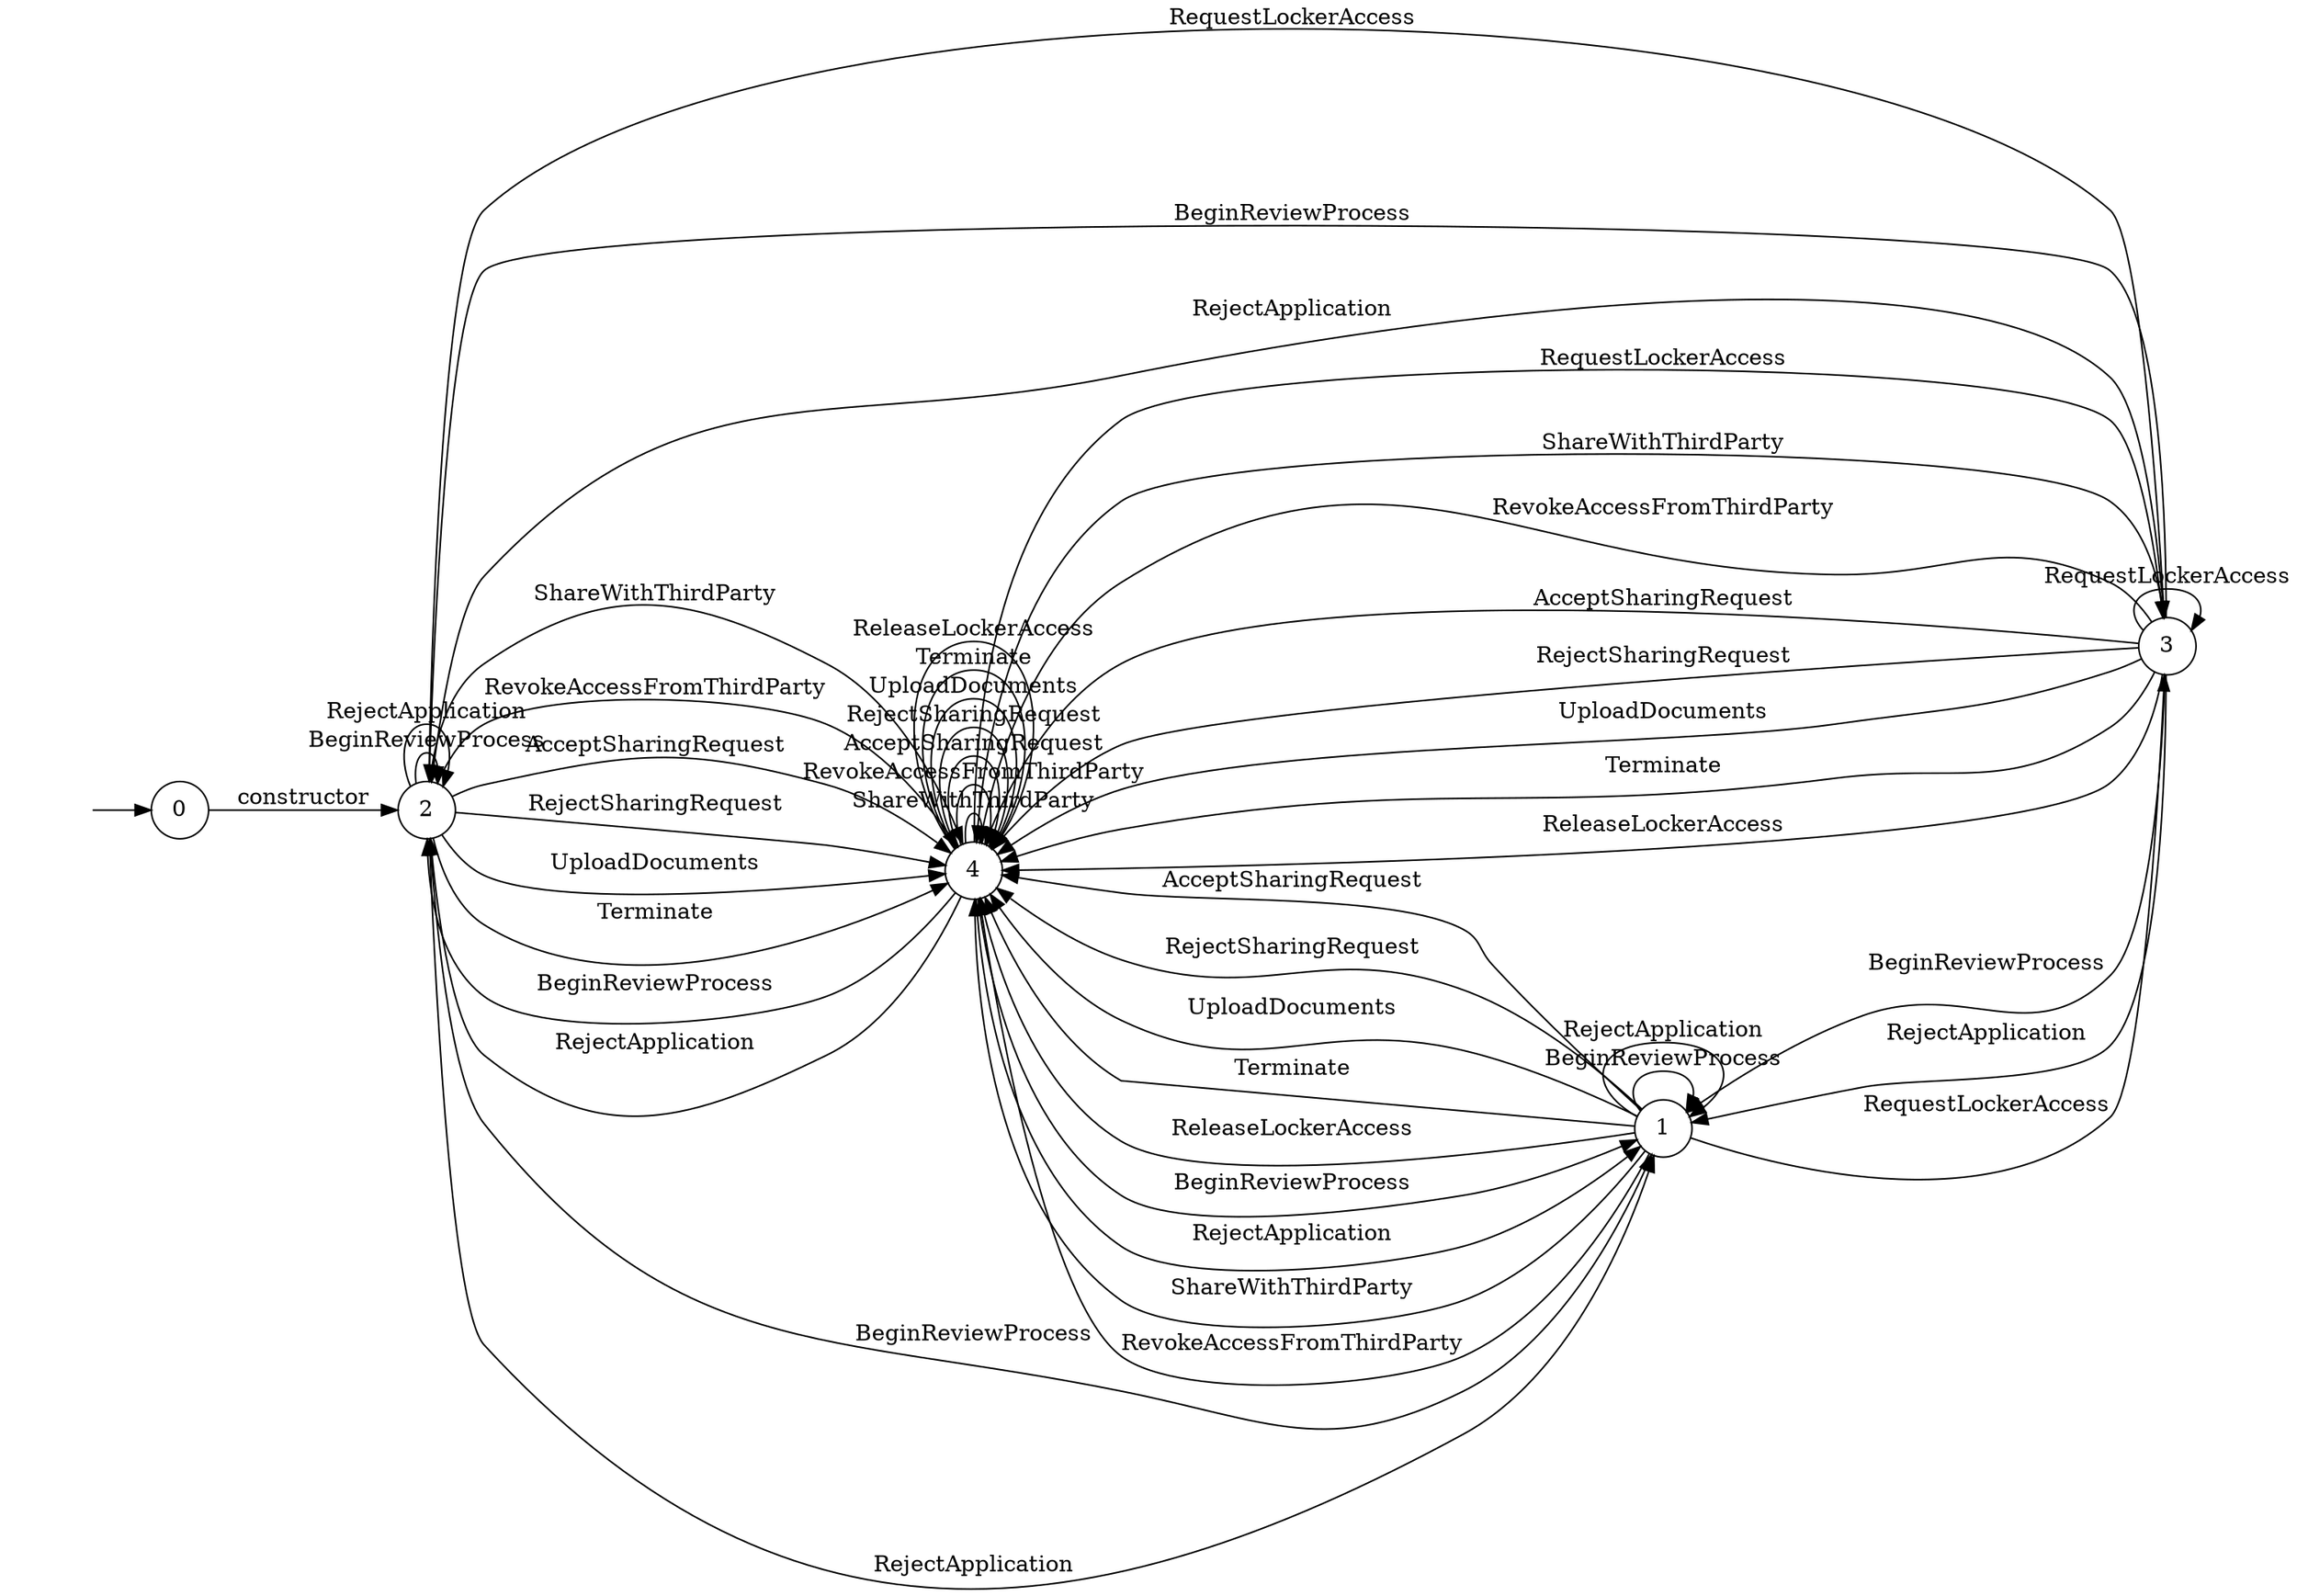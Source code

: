 digraph "Dapp-Automata-data/fuzzer/testnetdata-model-rq1/DigitalLocker/FSM-3" {
	graph [rankdir=LR]
	"" [label="" shape=plaintext]
	2 [label=2 shape=circle]
	4 [label=4 shape=circle]
	3 [label=3 shape=circle]
	1 [label=1 shape=circle]
	0 [label=0 shape=circle]
	"" -> 0 [label=""]
	0 -> 2 [label=constructor]
	2 -> 2 [label=BeginReviewProcess]
	2 -> 1 [label=BeginReviewProcess]
	2 -> 3 [label=RequestLockerAccess]
	2 -> 4 [label=ShareWithThirdParty]
	2 -> 4 [label=RevokeAccessFromThirdParty]
	2 -> 4 [label=AcceptSharingRequest]
	2 -> 4 [label=RejectSharingRequest]
	2 -> 4 [label=UploadDocuments]
	2 -> 4 [label=Terminate]
	2 -> 2 [label=RejectApplication]
	2 -> 1 [label=RejectApplication]
	4 -> 2 [label=BeginReviewProcess]
	4 -> 1 [label=BeginReviewProcess]
	4 -> 3 [label=RequestLockerAccess]
	4 -> 4 [label=ShareWithThirdParty]
	4 -> 4 [label=RevokeAccessFromThirdParty]
	4 -> 4 [label=AcceptSharingRequest]
	4 -> 4 [label=RejectSharingRequest]
	4 -> 4 [label=UploadDocuments]
	4 -> 4 [label=Terminate]
	4 -> 2 [label=RejectApplication]
	4 -> 1 [label=RejectApplication]
	4 -> 4 [label=ReleaseLockerAccess]
	3 -> 2 [label=BeginReviewProcess]
	3 -> 1 [label=BeginReviewProcess]
	3 -> 3 [label=RequestLockerAccess]
	3 -> 4 [label=ShareWithThirdParty]
	3 -> 4 [label=RevokeAccessFromThirdParty]
	3 -> 4 [label=AcceptSharingRequest]
	3 -> 4 [label=RejectSharingRequest]
	3 -> 4 [label=UploadDocuments]
	3 -> 4 [label=Terminate]
	3 -> 2 [label=RejectApplication]
	3 -> 1 [label=RejectApplication]
	3 -> 4 [label=ReleaseLockerAccess]
	1 -> 1 [label=BeginReviewProcess]
	1 -> 3 [label=RequestLockerAccess]
	1 -> 4 [label=ShareWithThirdParty]
	1 -> 4 [label=RevokeAccessFromThirdParty]
	1 -> 4 [label=AcceptSharingRequest]
	1 -> 4 [label=RejectSharingRequest]
	1 -> 4 [label=UploadDocuments]
	1 -> 4 [label=Terminate]
	1 -> 1 [label=RejectApplication]
	1 -> 4 [label=ReleaseLockerAccess]
}
